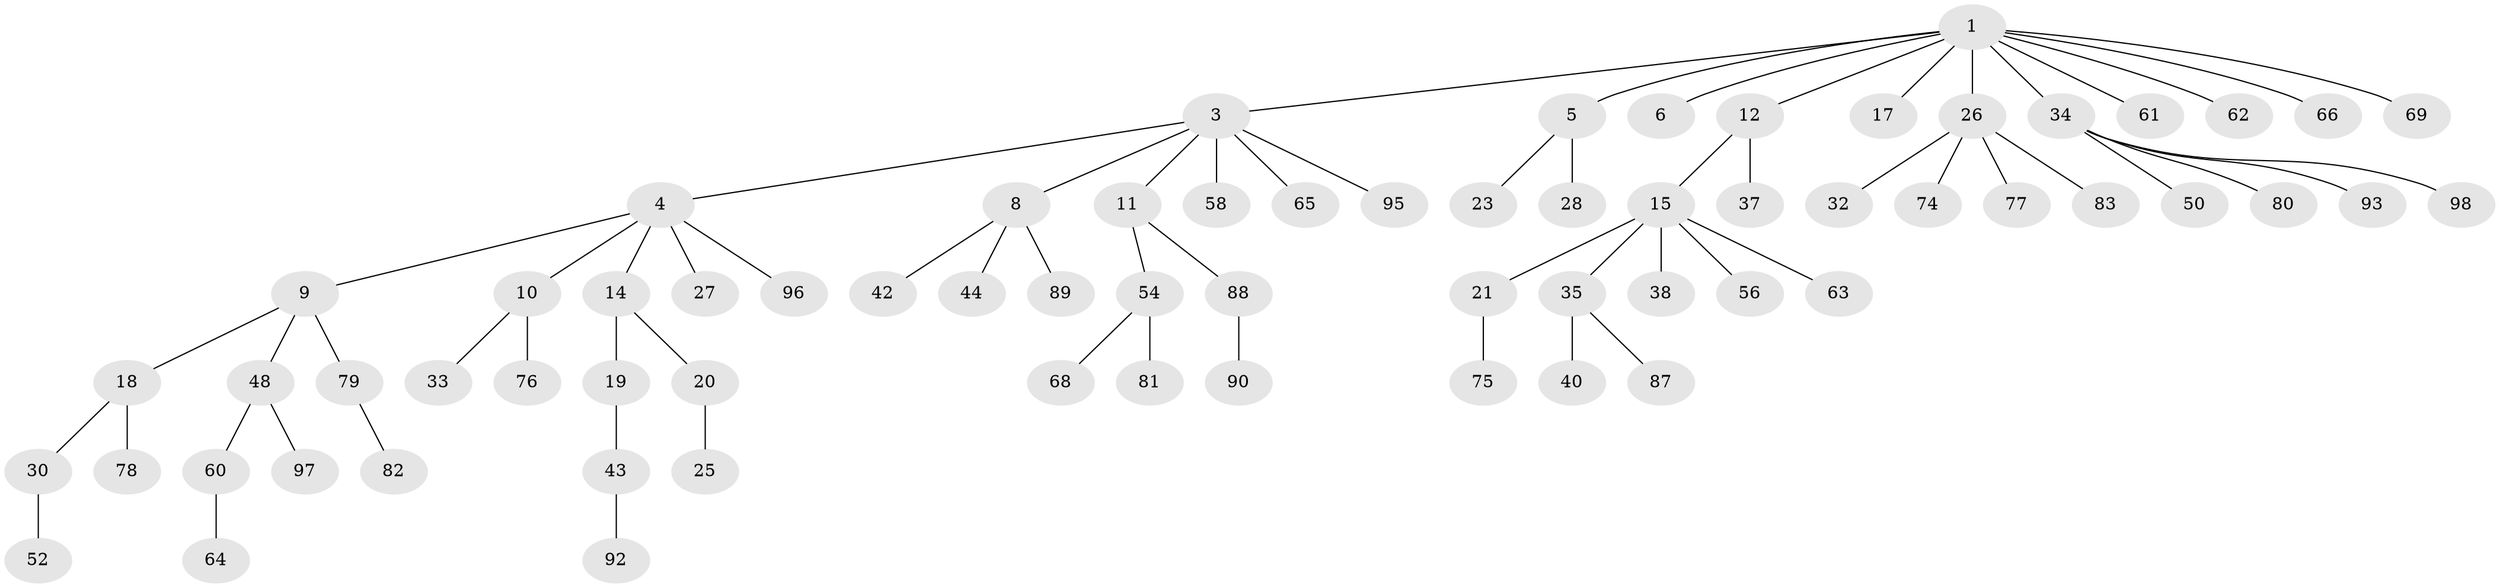// Generated by graph-tools (version 1.1) at 2025/52/02/27/25 19:52:10]
// undirected, 68 vertices, 67 edges
graph export_dot {
graph [start="1"]
  node [color=gray90,style=filled];
  1 [super="+2"];
  3 [super="+41"];
  4 [super="+7"];
  5 [super="+47"];
  6 [super="+53"];
  8 [super="+51"];
  9 [super="+16"];
  10 [super="+46"];
  11 [super="+55"];
  12 [super="+13"];
  14 [super="+49"];
  15 [super="+24"];
  17;
  18 [super="+91"];
  19;
  20 [super="+36"];
  21 [super="+22"];
  23 [super="+29"];
  25;
  26 [super="+39"];
  27 [super="+86"];
  28 [super="+71"];
  30 [super="+31"];
  32;
  33 [super="+85"];
  34 [super="+45"];
  35;
  37;
  38 [super="+73"];
  40 [super="+72"];
  42;
  43 [super="+70"];
  44 [super="+57"];
  48 [super="+59"];
  50;
  52;
  54;
  56;
  58;
  60;
  61;
  62;
  63;
  64;
  65;
  66 [super="+67"];
  68;
  69;
  74;
  75;
  76;
  77;
  78;
  79;
  80;
  81 [super="+84"];
  82;
  83;
  87;
  88;
  89 [super="+94"];
  90;
  92;
  93;
  95;
  96;
  97;
  98;
  1 -- 6;
  1 -- 12;
  1 -- 26;
  1 -- 62;
  1 -- 69;
  1 -- 34;
  1 -- 3;
  1 -- 66;
  1 -- 5;
  1 -- 17;
  1 -- 61;
  3 -- 4;
  3 -- 8;
  3 -- 11;
  3 -- 65;
  3 -- 58;
  3 -- 95;
  4 -- 9;
  4 -- 14;
  4 -- 27;
  4 -- 96;
  4 -- 10;
  5 -- 23;
  5 -- 28;
  8 -- 42;
  8 -- 44;
  8 -- 89;
  9 -- 79;
  9 -- 48;
  9 -- 18;
  10 -- 33;
  10 -- 76;
  11 -- 54;
  11 -- 88;
  12 -- 15;
  12 -- 37;
  14 -- 19;
  14 -- 20;
  15 -- 21;
  15 -- 38;
  15 -- 63;
  15 -- 56;
  15 -- 35;
  18 -- 30;
  18 -- 78;
  19 -- 43;
  20 -- 25;
  21 -- 75;
  26 -- 32;
  26 -- 77;
  26 -- 83;
  26 -- 74;
  30 -- 52;
  34 -- 50;
  34 -- 98;
  34 -- 80;
  34 -- 93;
  35 -- 40;
  35 -- 87;
  43 -- 92;
  48 -- 97;
  48 -- 60;
  54 -- 68;
  54 -- 81;
  60 -- 64;
  79 -- 82;
  88 -- 90;
}
